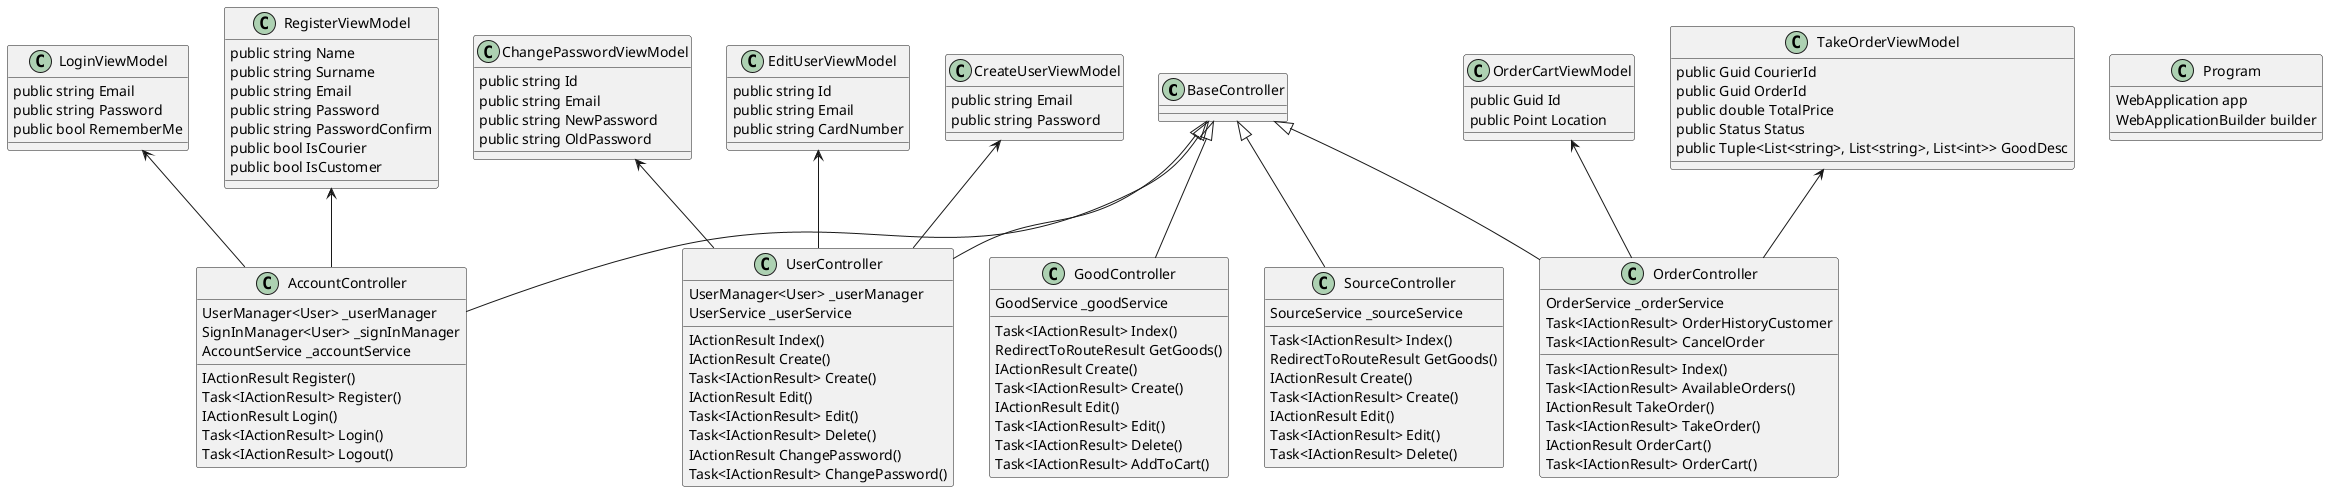 ﻿@startuml
'https://plantuml.com/class-diagram

class BaseController{}
class AccountController{
    UserManager<User> _userManager
    SignInManager<User> _signInManager
    AccountService _accountService
    IActionResult Register()
    Task<IActionResult> Register()
    IActionResult Login()
    Task<IActionResult> Login()
    Task<IActionResult> Logout()
}
class UserController{
    UserManager<User> _userManager
    UserService _userService
    IActionResult Index()
    IActionResult Create()
    Task<IActionResult> Create()
    IActionResult Edit()
    Task<IActionResult> Edit()
    Task<IActionResult> Delete()
    IActionResult ChangePassword()
    Task<IActionResult> ChangePassword()
    }
class SourceController{
    SourceService _sourceService
    Task<IActionResult> Index()
    RedirectToRouteResult GetGoods()
    IActionResult Create()
    Task<IActionResult> Create()
    IActionResult Edit()
    Task<IActionResult> Edit()
    Task<IActionResult> Delete()
    }
class GoodController{
    GoodService _goodService
    Task<IActionResult> Index()
                                       RedirectToRouteResult GetGoods()
                                       IActionResult Create()
                                       Task<IActionResult> Create()
                                       IActionResult Edit()
                                       Task<IActionResult> Edit()
                                       Task<IActionResult> Delete()
                                       Task<IActionResult> AddToCart()
}
class OrderController{
    OrderService _orderService
    Task<IActionResult> Index()
    Task<IActionResult> AvailableOrders()
    IActionResult TakeOrder()
    Task<IActionResult> TakeOrder()
    Task<IActionResult> OrderHistoryCustomer
    Task<IActionResult> CancelOrder
    IActionResult OrderCart()
    Task<IActionResult> OrderCart()
}
class Program{
    WebApplication app
    WebApplicationBuilder builder
}
BaseController <|-- AccountController
BaseController <|-- UserController
BaseController <|-- SourceController
BaseController <|-- GoodController
BaseController <|-- OrderController

class ChangePasswordViewModel {
    public string Id 
    public string Email 
    public string NewPassword 
    public string OldPassword 
}
ChangePasswordViewModel <-- UserController
class EditUserViewModel {
    public string Id 
    public string Email 
    public string CardNumber
}
EditUserViewModel <-- UserController
class LoginViewModel {
    public string Email 
    public string Password 
    public bool RememberMe 
}
LoginViewModel <-- AccountController
class OrderCartViewModel {
    public Guid Id 
    public Point Location 
}
OrderCartViewModel <-- OrderController
class RegisterViewModel {
    public string Name 
    public string Surname 
    public string Email 
    public string Password 
    public string PasswordConfirm 
    public bool IsCourier 
    public bool IsCustomer 
}
RegisterViewModel <-- AccountController
class TakeOrderViewModel {
    public Guid CourierId 
    public Guid OrderId 
    public double TotalPrice 
    public Status Status 
    public Tuple<List<string>, List<string>, List<int>> GoodDesc 
}
TakeOrderViewModel <-- OrderController
class CreateUserViewModel {
    public string Email 
    public string Password 
}
CreateUserViewModel <-- UserController

@enduml
